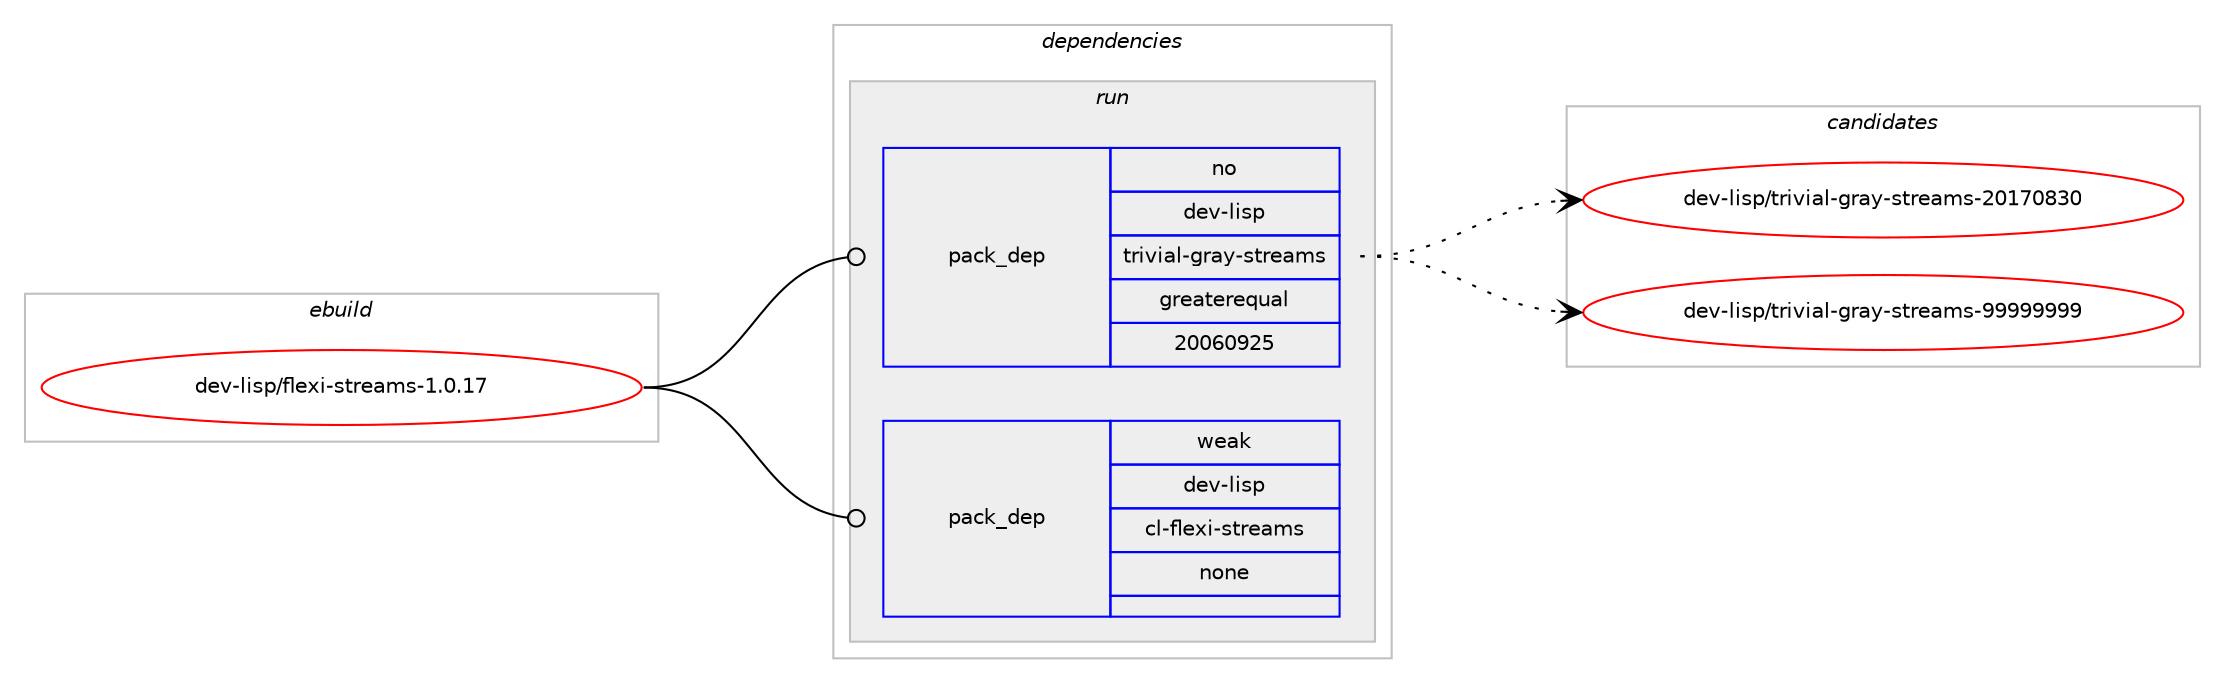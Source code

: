digraph prolog {

# *************
# Graph options
# *************

newrank=true;
concentrate=true;
compound=true;
graph [rankdir=LR,fontname=Helvetica,fontsize=10,ranksep=1.5];#, ranksep=2.5, nodesep=0.2];
edge  [arrowhead=vee];
node  [fontname=Helvetica,fontsize=10];

# **********
# The ebuild
# **********

subgraph cluster_leftcol {
color=gray;
rank=same;
label=<<i>ebuild</i>>;
id [label="dev-lisp/flexi-streams-1.0.17", color=red, width=4, href="../dev-lisp/flexi-streams-1.0.17.svg"];
}

# ****************
# The dependencies
# ****************

subgraph cluster_midcol {
color=gray;
label=<<i>dependencies</i>>;
subgraph cluster_compile {
fillcolor="#eeeeee";
style=filled;
label=<<i>compile</i>>;
}
subgraph cluster_compileandrun {
fillcolor="#eeeeee";
style=filled;
label=<<i>compile and run</i>>;
}
subgraph cluster_run {
fillcolor="#eeeeee";
style=filled;
label=<<i>run</i>>;
subgraph pack983103 {
dependency1373434 [label=<<TABLE BORDER="0" CELLBORDER="1" CELLSPACING="0" CELLPADDING="4" WIDTH="220"><TR><TD ROWSPAN="6" CELLPADDING="30">pack_dep</TD></TR><TR><TD WIDTH="110">no</TD></TR><TR><TD>dev-lisp</TD></TR><TR><TD>trivial-gray-streams</TD></TR><TR><TD>greaterequal</TD></TR><TR><TD>20060925</TD></TR></TABLE>>, shape=none, color=blue];
}
id:e -> dependency1373434:w [weight=20,style="solid",arrowhead="odot"];
subgraph pack983104 {
dependency1373435 [label=<<TABLE BORDER="0" CELLBORDER="1" CELLSPACING="0" CELLPADDING="4" WIDTH="220"><TR><TD ROWSPAN="6" CELLPADDING="30">pack_dep</TD></TR><TR><TD WIDTH="110">weak</TD></TR><TR><TD>dev-lisp</TD></TR><TR><TD>cl-flexi-streams</TD></TR><TR><TD>none</TD></TR><TR><TD></TD></TR></TABLE>>, shape=none, color=blue];
}
id:e -> dependency1373435:w [weight=20,style="solid",arrowhead="odot"];
}
}

# **************
# The candidates
# **************

subgraph cluster_choices {
rank=same;
color=gray;
label=<<i>candidates</i>>;

subgraph choice983103 {
color=black;
nodesep=1;
choice10010111845108105115112471161141051181059710845103114971214511511611410197109115455048495548565148 [label="dev-lisp/trivial-gray-streams-20170830", color=red, width=4,href="../dev-lisp/trivial-gray-streams-20170830.svg"];
choice10010111845108105115112471161141051181059710845103114971214511511611410197109115455757575757575757 [label="dev-lisp/trivial-gray-streams-99999999", color=red, width=4,href="../dev-lisp/trivial-gray-streams-99999999.svg"];
dependency1373434:e -> choice10010111845108105115112471161141051181059710845103114971214511511611410197109115455048495548565148:w [style=dotted,weight="100"];
dependency1373434:e -> choice10010111845108105115112471161141051181059710845103114971214511511611410197109115455757575757575757:w [style=dotted,weight="100"];
}
subgraph choice983104 {
color=black;
nodesep=1;
}
}

}
